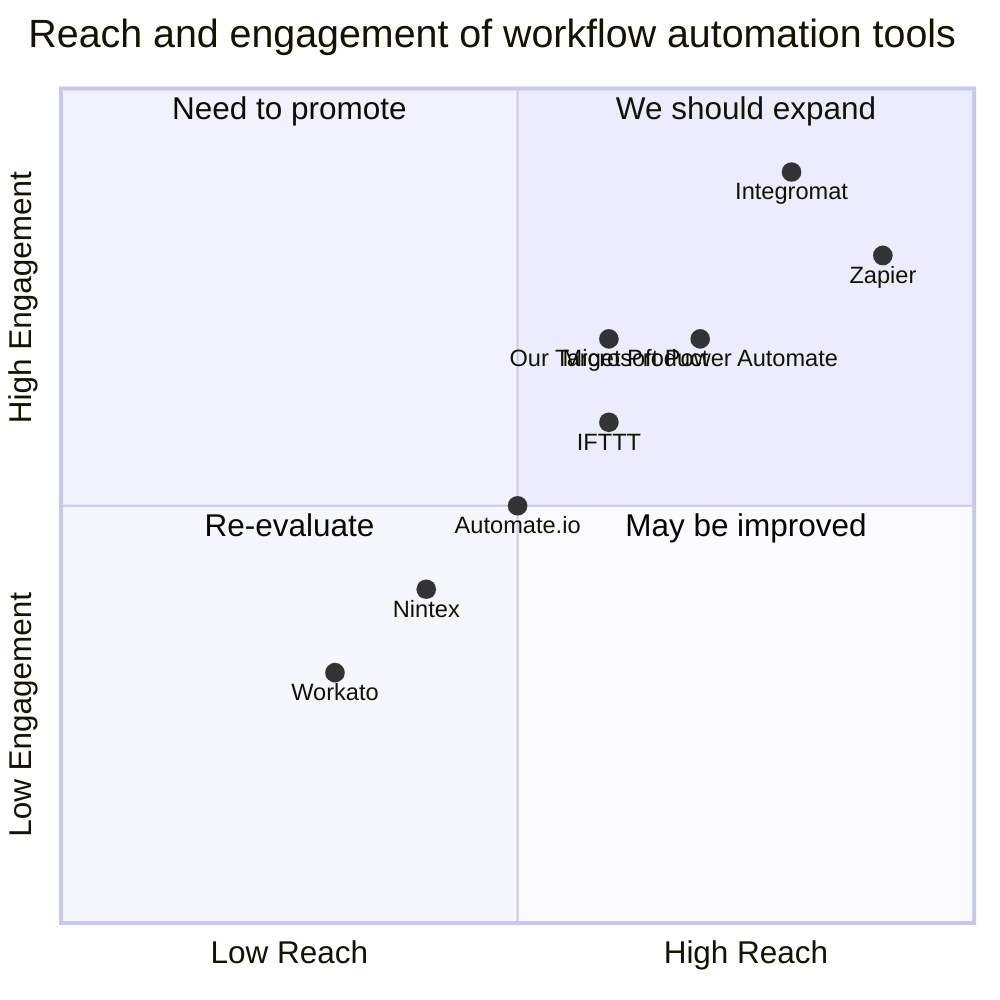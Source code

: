 quadrantChart
    title Reach and engagement of workflow automation tools
    x-axis Low Reach --> High Reach
    y-axis Low Engagement --> High Engagement
    quadrant-1 We should expand
    quadrant-2 Need to promote
    quadrant-3 Re-evaluate
    quadrant-4 May be improved
    "Integromat": [0.8, 0.9]
    "Zapier": [0.9, 0.8]
    "Microsoft Power Automate": [0.7, 0.7]
    "IFTTT": [0.6, 0.6]
    "Automate.io": [0.5, 0.5]
    "Nintex": [0.4, 0.4]
    "Workato": [0.3, 0.3]
    "Our Target Product": [0.6, 0.7]